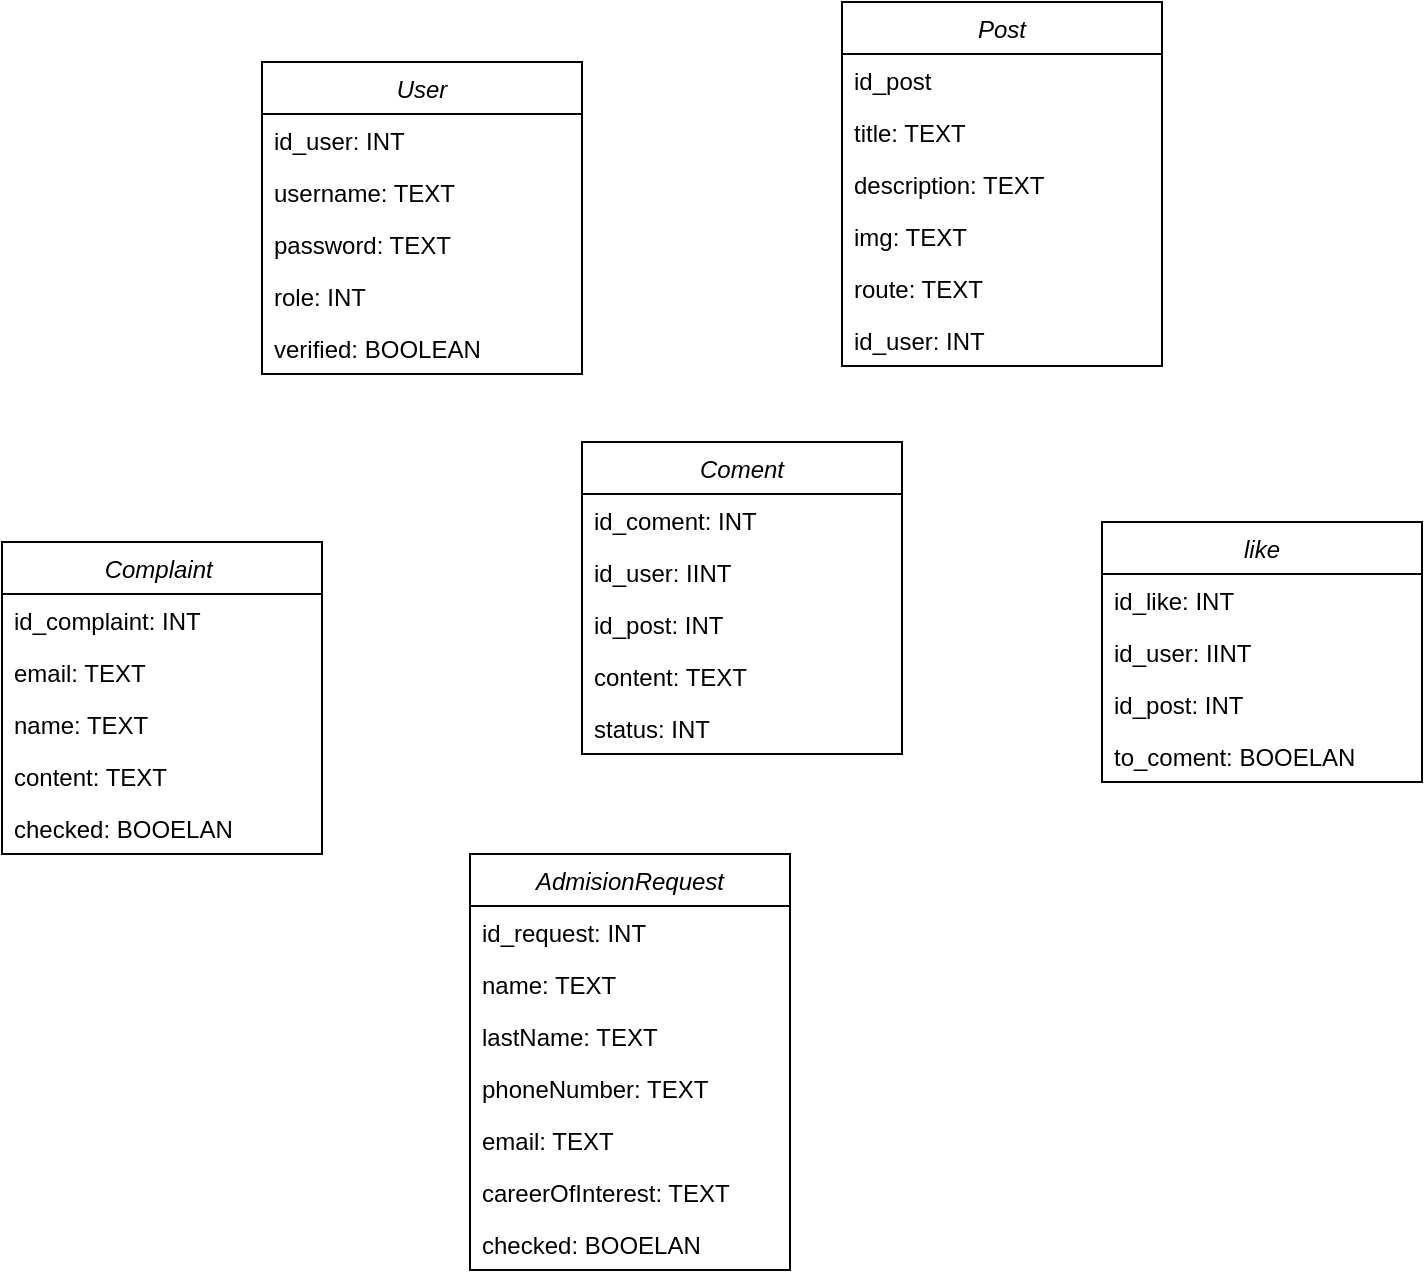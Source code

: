<mxfile version="21.8.2" type="device">
  <diagram id="C5RBs43oDa-KdzZeNtuy" name="Page-1">
    <mxGraphModel dx="1074" dy="617" grid="1" gridSize="10" guides="1" tooltips="1" connect="1" arrows="1" fold="1" page="1" pageScale="1" pageWidth="827" pageHeight="1169" math="0" shadow="0">
      <root>
        <mxCell id="WIyWlLk6GJQsqaUBKTNV-0" />
        <mxCell id="WIyWlLk6GJQsqaUBKTNV-1" parent="WIyWlLk6GJQsqaUBKTNV-0" />
        <mxCell id="zkfFHV4jXpPFQw0GAbJ--0" value="User" style="swimlane;fontStyle=2;align=center;verticalAlign=top;childLayout=stackLayout;horizontal=1;startSize=26;horizontalStack=0;resizeParent=1;resizeLast=0;collapsible=1;marginBottom=0;rounded=0;shadow=0;strokeWidth=1;" parent="WIyWlLk6GJQsqaUBKTNV-1" vertex="1">
          <mxGeometry x="150" y="60" width="160" height="156" as="geometry">
            <mxRectangle x="230" y="140" width="160" height="26" as="alternateBounds" />
          </mxGeometry>
        </mxCell>
        <mxCell id="zkfFHV4jXpPFQw0GAbJ--1" value="id_user: INT" style="text;align=left;verticalAlign=top;spacingLeft=4;spacingRight=4;overflow=hidden;rotatable=0;points=[[0,0.5],[1,0.5]];portConstraint=eastwest;" parent="zkfFHV4jXpPFQw0GAbJ--0" vertex="1">
          <mxGeometry y="26" width="160" height="26" as="geometry" />
        </mxCell>
        <mxCell id="zkfFHV4jXpPFQw0GAbJ--2" value="username: TEXT" style="text;align=left;verticalAlign=top;spacingLeft=4;spacingRight=4;overflow=hidden;rotatable=0;points=[[0,0.5],[1,0.5]];portConstraint=eastwest;rounded=0;shadow=0;html=0;" parent="zkfFHV4jXpPFQw0GAbJ--0" vertex="1">
          <mxGeometry y="52" width="160" height="26" as="geometry" />
        </mxCell>
        <mxCell id="zkfFHV4jXpPFQw0GAbJ--3" value="password: TEXT" style="text;align=left;verticalAlign=top;spacingLeft=4;spacingRight=4;overflow=hidden;rotatable=0;points=[[0,0.5],[1,0.5]];portConstraint=eastwest;rounded=0;shadow=0;html=0;" parent="zkfFHV4jXpPFQw0GAbJ--0" vertex="1">
          <mxGeometry y="78" width="160" height="26" as="geometry" />
        </mxCell>
        <mxCell id="EEar7Oqnl8sxQXmLFWQD-4" value="role: INT" style="text;align=left;verticalAlign=top;spacingLeft=4;spacingRight=4;overflow=hidden;rotatable=0;points=[[0,0.5],[1,0.5]];portConstraint=eastwest;rounded=0;shadow=0;html=0;" vertex="1" parent="zkfFHV4jXpPFQw0GAbJ--0">
          <mxGeometry y="104" width="160" height="26" as="geometry" />
        </mxCell>
        <mxCell id="EEar7Oqnl8sxQXmLFWQD-36" value="verified: BOOLEAN" style="text;align=left;verticalAlign=top;spacingLeft=4;spacingRight=4;overflow=hidden;rotatable=0;points=[[0,0.5],[1,0.5]];portConstraint=eastwest;rounded=0;shadow=0;html=0;" vertex="1" parent="zkfFHV4jXpPFQw0GAbJ--0">
          <mxGeometry y="130" width="160" height="26" as="geometry" />
        </mxCell>
        <mxCell id="EEar7Oqnl8sxQXmLFWQD-0" value="Post" style="swimlane;fontStyle=2;align=center;verticalAlign=top;childLayout=stackLayout;horizontal=1;startSize=26;horizontalStack=0;resizeParent=1;resizeLast=0;collapsible=1;marginBottom=0;rounded=0;shadow=0;strokeWidth=1;" vertex="1" parent="WIyWlLk6GJQsqaUBKTNV-1">
          <mxGeometry x="440" y="30" width="160" height="182" as="geometry">
            <mxRectangle x="230" y="140" width="160" height="26" as="alternateBounds" />
          </mxGeometry>
        </mxCell>
        <mxCell id="EEar7Oqnl8sxQXmLFWQD-1" value="id_post" style="text;align=left;verticalAlign=top;spacingLeft=4;spacingRight=4;overflow=hidden;rotatable=0;points=[[0,0.5],[1,0.5]];portConstraint=eastwest;" vertex="1" parent="EEar7Oqnl8sxQXmLFWQD-0">
          <mxGeometry y="26" width="160" height="26" as="geometry" />
        </mxCell>
        <mxCell id="EEar7Oqnl8sxQXmLFWQD-2" value="title: TEXT" style="text;align=left;verticalAlign=top;spacingLeft=4;spacingRight=4;overflow=hidden;rotatable=0;points=[[0,0.5],[1,0.5]];portConstraint=eastwest;rounded=0;shadow=0;html=0;" vertex="1" parent="EEar7Oqnl8sxQXmLFWQD-0">
          <mxGeometry y="52" width="160" height="26" as="geometry" />
        </mxCell>
        <mxCell id="EEar7Oqnl8sxQXmLFWQD-3" value="description: TEXT" style="text;align=left;verticalAlign=top;spacingLeft=4;spacingRight=4;overflow=hidden;rotatable=0;points=[[0,0.5],[1,0.5]];portConstraint=eastwest;rounded=0;shadow=0;html=0;" vertex="1" parent="EEar7Oqnl8sxQXmLFWQD-0">
          <mxGeometry y="78" width="160" height="26" as="geometry" />
        </mxCell>
        <mxCell id="EEar7Oqnl8sxQXmLFWQD-5" value="img: TEXT" style="text;align=left;verticalAlign=top;spacingLeft=4;spacingRight=4;overflow=hidden;rotatable=0;points=[[0,0.5],[1,0.5]];portConstraint=eastwest;rounded=0;shadow=0;html=0;" vertex="1" parent="EEar7Oqnl8sxQXmLFWQD-0">
          <mxGeometry y="104" width="160" height="26" as="geometry" />
        </mxCell>
        <mxCell id="EEar7Oqnl8sxQXmLFWQD-6" value="route: TEXT" style="text;align=left;verticalAlign=top;spacingLeft=4;spacingRight=4;overflow=hidden;rotatable=0;points=[[0,0.5],[1,0.5]];portConstraint=eastwest;rounded=0;shadow=0;html=0;" vertex="1" parent="EEar7Oqnl8sxQXmLFWQD-0">
          <mxGeometry y="130" width="160" height="26" as="geometry" />
        </mxCell>
        <mxCell id="EEar7Oqnl8sxQXmLFWQD-23" value="id_user: INT" style="text;align=left;verticalAlign=top;spacingLeft=4;spacingRight=4;overflow=hidden;rotatable=0;points=[[0,0.5],[1,0.5]];portConstraint=eastwest;rounded=0;shadow=0;html=0;" vertex="1" parent="EEar7Oqnl8sxQXmLFWQD-0">
          <mxGeometry y="156" width="160" height="26" as="geometry" />
        </mxCell>
        <mxCell id="EEar7Oqnl8sxQXmLFWQD-7" value="Coment" style="swimlane;fontStyle=2;align=center;verticalAlign=top;childLayout=stackLayout;horizontal=1;startSize=26;horizontalStack=0;resizeParent=1;resizeLast=0;collapsible=1;marginBottom=0;rounded=0;shadow=0;strokeWidth=1;" vertex="1" parent="WIyWlLk6GJQsqaUBKTNV-1">
          <mxGeometry x="310" y="250" width="160" height="156" as="geometry">
            <mxRectangle x="230" y="140" width="160" height="26" as="alternateBounds" />
          </mxGeometry>
        </mxCell>
        <mxCell id="EEar7Oqnl8sxQXmLFWQD-8" value="id_coment: INT" style="text;align=left;verticalAlign=top;spacingLeft=4;spacingRight=4;overflow=hidden;rotatable=0;points=[[0,0.5],[1,0.5]];portConstraint=eastwest;" vertex="1" parent="EEar7Oqnl8sxQXmLFWQD-7">
          <mxGeometry y="26" width="160" height="26" as="geometry" />
        </mxCell>
        <mxCell id="EEar7Oqnl8sxQXmLFWQD-9" value="id_user: IINT" style="text;align=left;verticalAlign=top;spacingLeft=4;spacingRight=4;overflow=hidden;rotatable=0;points=[[0,0.5],[1,0.5]];portConstraint=eastwest;rounded=0;shadow=0;html=0;" vertex="1" parent="EEar7Oqnl8sxQXmLFWQD-7">
          <mxGeometry y="52" width="160" height="26" as="geometry" />
        </mxCell>
        <mxCell id="EEar7Oqnl8sxQXmLFWQD-10" value="id_post: INT" style="text;align=left;verticalAlign=top;spacingLeft=4;spacingRight=4;overflow=hidden;rotatable=0;points=[[0,0.5],[1,0.5]];portConstraint=eastwest;rounded=0;shadow=0;html=0;" vertex="1" parent="EEar7Oqnl8sxQXmLFWQD-7">
          <mxGeometry y="78" width="160" height="26" as="geometry" />
        </mxCell>
        <mxCell id="EEar7Oqnl8sxQXmLFWQD-11" value="content: TEXT" style="text;align=left;verticalAlign=top;spacingLeft=4;spacingRight=4;overflow=hidden;rotatable=0;points=[[0,0.5],[1,0.5]];portConstraint=eastwest;rounded=0;shadow=0;html=0;" vertex="1" parent="EEar7Oqnl8sxQXmLFWQD-7">
          <mxGeometry y="104" width="160" height="26" as="geometry" />
        </mxCell>
        <mxCell id="EEar7Oqnl8sxQXmLFWQD-12" value="status: INT" style="text;align=left;verticalAlign=top;spacingLeft=4;spacingRight=4;overflow=hidden;rotatable=0;points=[[0,0.5],[1,0.5]];portConstraint=eastwest;rounded=0;shadow=0;html=0;" vertex="1" parent="EEar7Oqnl8sxQXmLFWQD-7">
          <mxGeometry y="130" width="160" height="26" as="geometry" />
        </mxCell>
        <mxCell id="EEar7Oqnl8sxQXmLFWQD-13" value="like" style="swimlane;fontStyle=2;align=center;verticalAlign=top;childLayout=stackLayout;horizontal=1;startSize=26;horizontalStack=0;resizeParent=1;resizeLast=0;collapsible=1;marginBottom=0;rounded=0;shadow=0;strokeWidth=1;" vertex="1" parent="WIyWlLk6GJQsqaUBKTNV-1">
          <mxGeometry x="570" y="290" width="160" height="130" as="geometry">
            <mxRectangle x="230" y="140" width="160" height="26" as="alternateBounds" />
          </mxGeometry>
        </mxCell>
        <mxCell id="EEar7Oqnl8sxQXmLFWQD-14" value="id_like: INT" style="text;align=left;verticalAlign=top;spacingLeft=4;spacingRight=4;overflow=hidden;rotatable=0;points=[[0,0.5],[1,0.5]];portConstraint=eastwest;" vertex="1" parent="EEar7Oqnl8sxQXmLFWQD-13">
          <mxGeometry y="26" width="160" height="26" as="geometry" />
        </mxCell>
        <mxCell id="EEar7Oqnl8sxQXmLFWQD-15" value="id_user: IINT" style="text;align=left;verticalAlign=top;spacingLeft=4;spacingRight=4;overflow=hidden;rotatable=0;points=[[0,0.5],[1,0.5]];portConstraint=eastwest;rounded=0;shadow=0;html=0;" vertex="1" parent="EEar7Oqnl8sxQXmLFWQD-13">
          <mxGeometry y="52" width="160" height="26" as="geometry" />
        </mxCell>
        <mxCell id="EEar7Oqnl8sxQXmLFWQD-16" value="id_post: INT" style="text;align=left;verticalAlign=top;spacingLeft=4;spacingRight=4;overflow=hidden;rotatable=0;points=[[0,0.5],[1,0.5]];portConstraint=eastwest;rounded=0;shadow=0;html=0;" vertex="1" parent="EEar7Oqnl8sxQXmLFWQD-13">
          <mxGeometry y="78" width="160" height="26" as="geometry" />
        </mxCell>
        <mxCell id="EEar7Oqnl8sxQXmLFWQD-22" value="to_coment: BOOELAN" style="text;align=left;verticalAlign=top;spacingLeft=4;spacingRight=4;overflow=hidden;rotatable=0;points=[[0,0.5],[1,0.5]];portConstraint=eastwest;rounded=0;shadow=0;html=0;" vertex="1" parent="EEar7Oqnl8sxQXmLFWQD-13">
          <mxGeometry y="104" width="160" height="26" as="geometry" />
        </mxCell>
        <mxCell id="EEar7Oqnl8sxQXmLFWQD-24" value="Complaint " style="swimlane;fontStyle=2;align=center;verticalAlign=top;childLayout=stackLayout;horizontal=1;startSize=26;horizontalStack=0;resizeParent=1;resizeLast=0;collapsible=1;marginBottom=0;rounded=0;shadow=0;strokeWidth=1;" vertex="1" parent="WIyWlLk6GJQsqaUBKTNV-1">
          <mxGeometry x="20" y="300" width="160" height="156" as="geometry">
            <mxRectangle x="230" y="140" width="160" height="26" as="alternateBounds" />
          </mxGeometry>
        </mxCell>
        <mxCell id="EEar7Oqnl8sxQXmLFWQD-25" value="id_complaint: INT" style="text;align=left;verticalAlign=top;spacingLeft=4;spacingRight=4;overflow=hidden;rotatable=0;points=[[0,0.5],[1,0.5]];portConstraint=eastwest;" vertex="1" parent="EEar7Oqnl8sxQXmLFWQD-24">
          <mxGeometry y="26" width="160" height="26" as="geometry" />
        </mxCell>
        <mxCell id="EEar7Oqnl8sxQXmLFWQD-26" value="email: TEXT" style="text;align=left;verticalAlign=top;spacingLeft=4;spacingRight=4;overflow=hidden;rotatable=0;points=[[0,0.5],[1,0.5]];portConstraint=eastwest;rounded=0;shadow=0;html=0;" vertex="1" parent="EEar7Oqnl8sxQXmLFWQD-24">
          <mxGeometry y="52" width="160" height="26" as="geometry" />
        </mxCell>
        <mxCell id="EEar7Oqnl8sxQXmLFWQD-27" value="name: TEXT" style="text;align=left;verticalAlign=top;spacingLeft=4;spacingRight=4;overflow=hidden;rotatable=0;points=[[0,0.5],[1,0.5]];portConstraint=eastwest;rounded=0;shadow=0;html=0;" vertex="1" parent="EEar7Oqnl8sxQXmLFWQD-24">
          <mxGeometry y="78" width="160" height="26" as="geometry" />
        </mxCell>
        <mxCell id="EEar7Oqnl8sxQXmLFWQD-28" value="content: TEXT" style="text;align=left;verticalAlign=top;spacingLeft=4;spacingRight=4;overflow=hidden;rotatable=0;points=[[0,0.5],[1,0.5]];portConstraint=eastwest;rounded=0;shadow=0;html=0;" vertex="1" parent="EEar7Oqnl8sxQXmLFWQD-24">
          <mxGeometry y="104" width="160" height="26" as="geometry" />
        </mxCell>
        <mxCell id="EEar7Oqnl8sxQXmLFWQD-29" value="checked: BOOELAN" style="text;align=left;verticalAlign=top;spacingLeft=4;spacingRight=4;overflow=hidden;rotatable=0;points=[[0,0.5],[1,0.5]];portConstraint=eastwest;rounded=0;shadow=0;html=0;" vertex="1" parent="EEar7Oqnl8sxQXmLFWQD-24">
          <mxGeometry y="130" width="160" height="26" as="geometry" />
        </mxCell>
        <mxCell id="EEar7Oqnl8sxQXmLFWQD-30" value="AdmisionRequest" style="swimlane;fontStyle=2;align=center;verticalAlign=top;childLayout=stackLayout;horizontal=1;startSize=26;horizontalStack=0;resizeParent=1;resizeLast=0;collapsible=1;marginBottom=0;rounded=0;shadow=0;strokeWidth=1;" vertex="1" parent="WIyWlLk6GJQsqaUBKTNV-1">
          <mxGeometry x="254" y="456" width="160" height="208" as="geometry">
            <mxRectangle x="230" y="140" width="160" height="26" as="alternateBounds" />
          </mxGeometry>
        </mxCell>
        <mxCell id="EEar7Oqnl8sxQXmLFWQD-31" value="id_request: INT" style="text;align=left;verticalAlign=top;spacingLeft=4;spacingRight=4;overflow=hidden;rotatable=0;points=[[0,0.5],[1,0.5]];portConstraint=eastwest;" vertex="1" parent="EEar7Oqnl8sxQXmLFWQD-30">
          <mxGeometry y="26" width="160" height="26" as="geometry" />
        </mxCell>
        <mxCell id="EEar7Oqnl8sxQXmLFWQD-32" value="name: TEXT" style="text;align=left;verticalAlign=top;spacingLeft=4;spacingRight=4;overflow=hidden;rotatable=0;points=[[0,0.5],[1,0.5]];portConstraint=eastwest;rounded=0;shadow=0;html=0;" vertex="1" parent="EEar7Oqnl8sxQXmLFWQD-30">
          <mxGeometry y="52" width="160" height="26" as="geometry" />
        </mxCell>
        <mxCell id="EEar7Oqnl8sxQXmLFWQD-33" value="lastName: TEXT" style="text;align=left;verticalAlign=top;spacingLeft=4;spacingRight=4;overflow=hidden;rotatable=0;points=[[0,0.5],[1,0.5]];portConstraint=eastwest;rounded=0;shadow=0;html=0;" vertex="1" parent="EEar7Oqnl8sxQXmLFWQD-30">
          <mxGeometry y="78" width="160" height="26" as="geometry" />
        </mxCell>
        <mxCell id="EEar7Oqnl8sxQXmLFWQD-34" value="phoneNumber: TEXT" style="text;align=left;verticalAlign=top;spacingLeft=4;spacingRight=4;overflow=hidden;rotatable=0;points=[[0,0.5],[1,0.5]];portConstraint=eastwest;rounded=0;shadow=0;html=0;" vertex="1" parent="EEar7Oqnl8sxQXmLFWQD-30">
          <mxGeometry y="104" width="160" height="26" as="geometry" />
        </mxCell>
        <mxCell id="EEar7Oqnl8sxQXmLFWQD-37" value="email: TEXT" style="text;align=left;verticalAlign=top;spacingLeft=4;spacingRight=4;overflow=hidden;rotatable=0;points=[[0,0.5],[1,0.5]];portConstraint=eastwest;rounded=0;shadow=0;html=0;" vertex="1" parent="EEar7Oqnl8sxQXmLFWQD-30">
          <mxGeometry y="130" width="160" height="26" as="geometry" />
        </mxCell>
        <mxCell id="EEar7Oqnl8sxQXmLFWQD-38" value="careerOfInterest: TEXT&#xa;" style="text;align=left;verticalAlign=top;spacingLeft=4;spacingRight=4;overflow=hidden;rotatable=0;points=[[0,0.5],[1,0.5]];portConstraint=eastwest;rounded=0;shadow=0;html=0;" vertex="1" parent="EEar7Oqnl8sxQXmLFWQD-30">
          <mxGeometry y="156" width="160" height="26" as="geometry" />
        </mxCell>
        <mxCell id="EEar7Oqnl8sxQXmLFWQD-35" value="checked: BOOELAN" style="text;align=left;verticalAlign=top;spacingLeft=4;spacingRight=4;overflow=hidden;rotatable=0;points=[[0,0.5],[1,0.5]];portConstraint=eastwest;rounded=0;shadow=0;html=0;" vertex="1" parent="EEar7Oqnl8sxQXmLFWQD-30">
          <mxGeometry y="182" width="160" height="26" as="geometry" />
        </mxCell>
      </root>
    </mxGraphModel>
  </diagram>
</mxfile>
